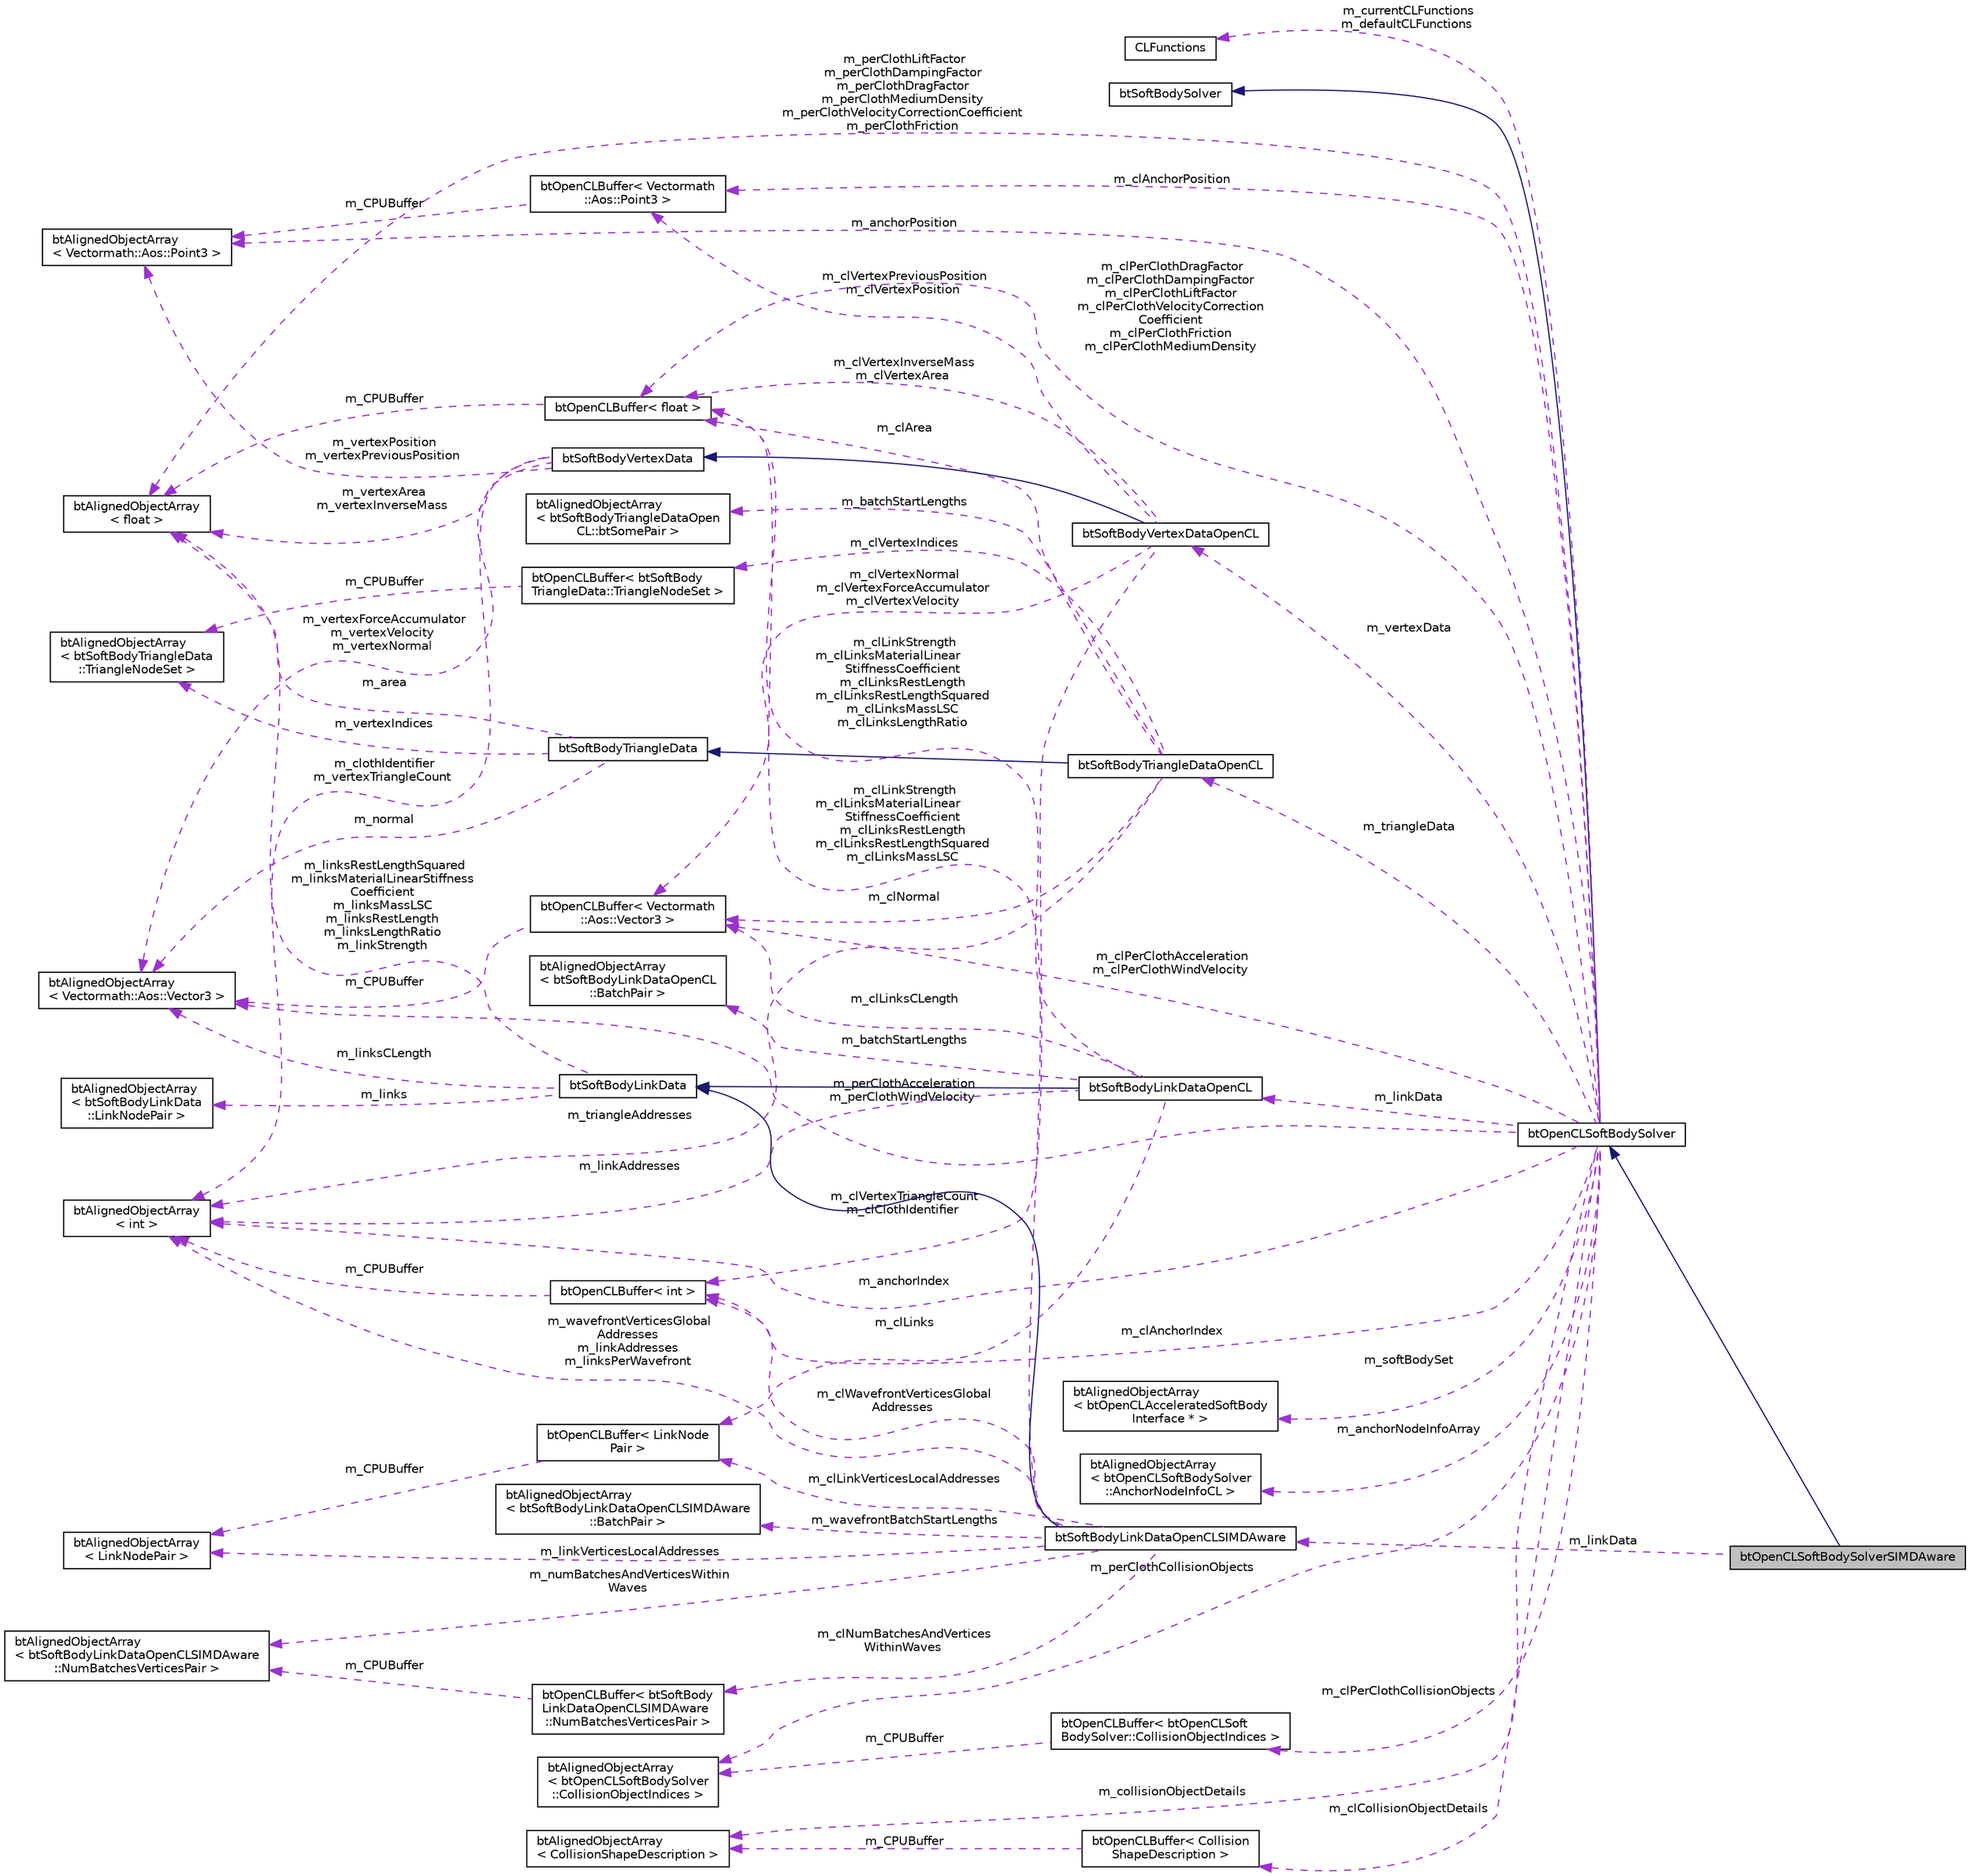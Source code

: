 digraph "btOpenCLSoftBodySolverSIMDAware"
{
  edge [fontname="Helvetica",fontsize="10",labelfontname="Helvetica",labelfontsize="10"];
  node [fontname="Helvetica",fontsize="10",shape=record];
  rankdir="LR";
  Node1 [label="btOpenCLSoftBodySolverSIMDAware",height=0.2,width=0.4,color="black", fillcolor="grey75", style="filled", fontcolor="black"];
  Node2 -> Node1 [dir="back",color="midnightblue",fontsize="10",style="solid",fontname="Helvetica"];
  Node2 [label="btOpenCLSoftBodySolver",height=0.2,width=0.4,color="black", fillcolor="white", style="filled",URL="$classbt_open_c_l_soft_body_solver.html"];
  Node3 -> Node2 [dir="back",color="midnightblue",fontsize="10",style="solid",fontname="Helvetica"];
  Node3 [label="btSoftBodySolver",height=0.2,width=0.4,color="black", fillcolor="white", style="filled",URL="$classbt_soft_body_solver.html"];
  Node4 -> Node2 [dir="back",color="darkorchid3",fontsize="10",style="dashed",label=" m_clPerClothDragFactor\nm_clPerClothDampingFactor\nm_clPerClothLiftFactor\nm_clPerClothVelocityCorrection\lCoefficient\nm_clPerClothFriction\nm_clPerClothMediumDensity" ,fontname="Helvetica"];
  Node4 [label="btOpenCLBuffer\< float \>",height=0.2,width=0.4,color="black", fillcolor="white", style="filled",URL="$classbt_open_c_l_buffer.html"];
  Node5 -> Node4 [dir="back",color="darkorchid3",fontsize="10",style="dashed",label=" m_CPUBuffer" ,fontname="Helvetica"];
  Node5 [label="btAlignedObjectArray\l\< float \>",height=0.2,width=0.4,color="black", fillcolor="white", style="filled",URL="$classbt_aligned_object_array.html"];
  Node6 -> Node2 [dir="back",color="darkorchid3",fontsize="10",style="dashed",label=" m_clPerClothAcceleration\nm_clPerClothWindVelocity" ,fontname="Helvetica"];
  Node6 [label="btOpenCLBuffer\< Vectormath\l::Aos::Vector3 \>",height=0.2,width=0.4,color="black", fillcolor="white", style="filled",URL="$classbt_open_c_l_buffer.html"];
  Node7 -> Node6 [dir="back",color="darkorchid3",fontsize="10",style="dashed",label=" m_CPUBuffer" ,fontname="Helvetica"];
  Node7 [label="btAlignedObjectArray\l\< Vectormath::Aos::Vector3 \>",height=0.2,width=0.4,color="black", fillcolor="white", style="filled",URL="$classbt_aligned_object_array.html"];
  Node7 -> Node2 [dir="back",color="darkorchid3",fontsize="10",style="dashed",label=" m_perClothAcceleration\nm_perClothWindVelocity" ,fontname="Helvetica"];
  Node8 -> Node2 [dir="back",color="darkorchid3",fontsize="10",style="dashed",label=" m_softBodySet" ,fontname="Helvetica"];
  Node8 [label="btAlignedObjectArray\l\< btOpenCLAcceleratedSoftBody\lInterface * \>",height=0.2,width=0.4,color="black", fillcolor="white", style="filled",URL="$classbt_aligned_object_array.html"];
  Node9 -> Node2 [dir="back",color="darkorchid3",fontsize="10",style="dashed",label=" m_anchorNodeInfoArray" ,fontname="Helvetica"];
  Node9 [label="btAlignedObjectArray\l\< btOpenCLSoftBodySolver\l::AnchorNodeInfoCL \>",height=0.2,width=0.4,color="black", fillcolor="white", style="filled",URL="$classbt_aligned_object_array.html"];
  Node10 -> Node2 [dir="back",color="darkorchid3",fontsize="10",style="dashed",label=" m_clPerClothCollisionObjects" ,fontname="Helvetica"];
  Node10 [label="btOpenCLBuffer\< btOpenCLSoft\lBodySolver::CollisionObjectIndices \>",height=0.2,width=0.4,color="black", fillcolor="white", style="filled",URL="$classbt_open_c_l_buffer.html"];
  Node11 -> Node10 [dir="back",color="darkorchid3",fontsize="10",style="dashed",label=" m_CPUBuffer" ,fontname="Helvetica"];
  Node11 [label="btAlignedObjectArray\l\< btOpenCLSoftBodySolver\l::CollisionObjectIndices \>",height=0.2,width=0.4,color="black", fillcolor="white", style="filled",URL="$classbt_aligned_object_array.html"];
  Node12 -> Node2 [dir="back",color="darkorchid3",fontsize="10",style="dashed",label=" m_triangleData" ,fontname="Helvetica"];
  Node12 [label="btSoftBodyTriangleDataOpenCL",height=0.2,width=0.4,color="black", fillcolor="white", style="filled",URL="$classbt_soft_body_triangle_data_open_c_l.html"];
  Node13 -> Node12 [dir="back",color="midnightblue",fontsize="10",style="solid",fontname="Helvetica"];
  Node13 [label="btSoftBodyTriangleData",height=0.2,width=0.4,color="black", fillcolor="white", style="filled",URL="$classbt_soft_body_triangle_data.html"];
  Node7 -> Node13 [dir="back",color="darkorchid3",fontsize="10",style="dashed",label=" m_normal" ,fontname="Helvetica"];
  Node14 -> Node13 [dir="back",color="darkorchid3",fontsize="10",style="dashed",label=" m_vertexIndices" ,fontname="Helvetica"];
  Node14 [label="btAlignedObjectArray\l\< btSoftBodyTriangleData\l::TriangleNodeSet \>",height=0.2,width=0.4,color="black", fillcolor="white", style="filled",URL="$classbt_aligned_object_array.html"];
  Node5 -> Node13 [dir="back",color="darkorchid3",fontsize="10",style="dashed",label=" m_area" ,fontname="Helvetica"];
  Node6 -> Node12 [dir="back",color="darkorchid3",fontsize="10",style="dashed",label=" m_clNormal" ,fontname="Helvetica"];
  Node4 -> Node12 [dir="back",color="darkorchid3",fontsize="10",style="dashed",label=" m_clArea" ,fontname="Helvetica"];
  Node15 -> Node12 [dir="back",color="darkorchid3",fontsize="10",style="dashed",label=" m_triangleAddresses" ,fontname="Helvetica"];
  Node15 [label="btAlignedObjectArray\l\< int \>",height=0.2,width=0.4,color="black", fillcolor="white", style="filled",URL="$classbt_aligned_object_array.html"];
  Node16 -> Node12 [dir="back",color="darkorchid3",fontsize="10",style="dashed",label=" m_batchStartLengths" ,fontname="Helvetica"];
  Node16 [label="btAlignedObjectArray\l\< btSoftBodyTriangleDataOpen\lCL::btSomePair \>",height=0.2,width=0.4,color="black", fillcolor="white", style="filled",URL="$classbt_aligned_object_array.html"];
  Node17 -> Node12 [dir="back",color="darkorchid3",fontsize="10",style="dashed",label=" m_clVertexIndices" ,fontname="Helvetica"];
  Node17 [label="btOpenCLBuffer\< btSoftBody\lTriangleData::TriangleNodeSet \>",height=0.2,width=0.4,color="black", fillcolor="white", style="filled",URL="$classbt_open_c_l_buffer.html"];
  Node14 -> Node17 [dir="back",color="darkorchid3",fontsize="10",style="dashed",label=" m_CPUBuffer" ,fontname="Helvetica"];
  Node18 -> Node2 [dir="back",color="darkorchid3",fontsize="10",style="dashed",label=" m_vertexData" ,fontname="Helvetica"];
  Node18 [label="btSoftBodyVertexDataOpenCL",height=0.2,width=0.4,color="black", fillcolor="white", style="filled",URL="$classbt_soft_body_vertex_data_open_c_l.html"];
  Node19 -> Node18 [dir="back",color="midnightblue",fontsize="10",style="solid",fontname="Helvetica"];
  Node19 [label="btSoftBodyVertexData",height=0.2,width=0.4,color="black", fillcolor="white", style="filled",URL="$classbt_soft_body_vertex_data.html"];
  Node7 -> Node19 [dir="back",color="darkorchid3",fontsize="10",style="dashed",label=" m_vertexForceAccumulator\nm_vertexVelocity\nm_vertexNormal" ,fontname="Helvetica"];
  Node5 -> Node19 [dir="back",color="darkorchid3",fontsize="10",style="dashed",label=" m_vertexArea\nm_vertexInverseMass" ,fontname="Helvetica"];
  Node15 -> Node19 [dir="back",color="darkorchid3",fontsize="10",style="dashed",label=" m_clothIdentifier\nm_vertexTriangleCount" ,fontname="Helvetica"];
  Node20 -> Node19 [dir="back",color="darkorchid3",fontsize="10",style="dashed",label=" m_vertexPosition\nm_vertexPreviousPosition" ,fontname="Helvetica"];
  Node20 [label="btAlignedObjectArray\l\< Vectormath::Aos::Point3 \>",height=0.2,width=0.4,color="black", fillcolor="white", style="filled",URL="$classbt_aligned_object_array.html"];
  Node4 -> Node18 [dir="back",color="darkorchid3",fontsize="10",style="dashed",label=" m_clVertexInverseMass\nm_clVertexArea" ,fontname="Helvetica"];
  Node6 -> Node18 [dir="back",color="darkorchid3",fontsize="10",style="dashed",label=" m_clVertexNormal\nm_clVertexForceAccumulator\nm_clVertexVelocity" ,fontname="Helvetica"];
  Node21 -> Node18 [dir="back",color="darkorchid3",fontsize="10",style="dashed",label=" m_clVertexPreviousPosition\nm_clVertexPosition" ,fontname="Helvetica"];
  Node21 [label="btOpenCLBuffer\< Vectormath\l::Aos::Point3 \>",height=0.2,width=0.4,color="black", fillcolor="white", style="filled",URL="$classbt_open_c_l_buffer.html"];
  Node20 -> Node21 [dir="back",color="darkorchid3",fontsize="10",style="dashed",label=" m_CPUBuffer" ,fontname="Helvetica"];
  Node22 -> Node18 [dir="back",color="darkorchid3",fontsize="10",style="dashed",label=" m_clVertexTriangleCount\nm_clClothIdentifier" ,fontname="Helvetica"];
  Node22 [label="btOpenCLBuffer\< int \>",height=0.2,width=0.4,color="black", fillcolor="white", style="filled",URL="$classbt_open_c_l_buffer.html"];
  Node15 -> Node22 [dir="back",color="darkorchid3",fontsize="10",style="dashed",label=" m_CPUBuffer" ,fontname="Helvetica"];
  Node21 -> Node2 [dir="back",color="darkorchid3",fontsize="10",style="dashed",label=" m_clAnchorPosition" ,fontname="Helvetica"];
  Node23 -> Node2 [dir="back",color="darkorchid3",fontsize="10",style="dashed",label=" m_linkData" ,fontname="Helvetica"];
  Node23 [label="btSoftBodyLinkDataOpenCL",height=0.2,width=0.4,color="black", fillcolor="white", style="filled",URL="$classbt_soft_body_link_data_open_c_l.html"];
  Node24 -> Node23 [dir="back",color="midnightblue",fontsize="10",style="solid",fontname="Helvetica"];
  Node24 [label="btSoftBodyLinkData",height=0.2,width=0.4,color="black", fillcolor="white", style="filled",URL="$classbt_soft_body_link_data.html"];
  Node7 -> Node24 [dir="back",color="darkorchid3",fontsize="10",style="dashed",label=" m_linksCLength" ,fontname="Helvetica"];
  Node5 -> Node24 [dir="back",color="darkorchid3",fontsize="10",style="dashed",label=" m_linksRestLengthSquared\nm_linksMaterialLinearStiffness\lCoefficient\nm_linksMassLSC\nm_linksRestLength\nm_linksLengthRatio\nm_linkStrength" ,fontname="Helvetica"];
  Node25 -> Node24 [dir="back",color="darkorchid3",fontsize="10",style="dashed",label=" m_links" ,fontname="Helvetica"];
  Node25 [label="btAlignedObjectArray\l\< btSoftBodyLinkData\l::LinkNodePair \>",height=0.2,width=0.4,color="black", fillcolor="white", style="filled",URL="$classbt_aligned_object_array.html"];
  Node6 -> Node23 [dir="back",color="darkorchid3",fontsize="10",style="dashed",label=" m_clLinksCLength" ,fontname="Helvetica"];
  Node4 -> Node23 [dir="back",color="darkorchid3",fontsize="10",style="dashed",label=" m_clLinkStrength\nm_clLinksMaterialLinear\lStiffnessCoefficient\nm_clLinksRestLength\nm_clLinksRestLengthSquared\nm_clLinksMassLSC\nm_clLinksLengthRatio" ,fontname="Helvetica"];
  Node26 -> Node23 [dir="back",color="darkorchid3",fontsize="10",style="dashed",label=" m_batchStartLengths" ,fontname="Helvetica"];
  Node26 [label="btAlignedObjectArray\l\< btSoftBodyLinkDataOpenCL\l::BatchPair \>",height=0.2,width=0.4,color="black", fillcolor="white", style="filled",URL="$classbt_aligned_object_array.html"];
  Node15 -> Node23 [dir="back",color="darkorchid3",fontsize="10",style="dashed",label=" m_linkAddresses" ,fontname="Helvetica"];
  Node27 -> Node23 [dir="back",color="darkorchid3",fontsize="10",style="dashed",label=" m_clLinks" ,fontname="Helvetica"];
  Node27 [label="btOpenCLBuffer\< LinkNode\lPair \>",height=0.2,width=0.4,color="black", fillcolor="white", style="filled",URL="$classbt_open_c_l_buffer.html"];
  Node28 -> Node27 [dir="back",color="darkorchid3",fontsize="10",style="dashed",label=" m_CPUBuffer" ,fontname="Helvetica"];
  Node28 [label="btAlignedObjectArray\l\< LinkNodePair \>",height=0.2,width=0.4,color="black", fillcolor="white", style="filled",URL="$classbt_aligned_object_array.html"];
  Node11 -> Node2 [dir="back",color="darkorchid3",fontsize="10",style="dashed",label=" m_perClothCollisionObjects" ,fontname="Helvetica"];
  Node5 -> Node2 [dir="back",color="darkorchid3",fontsize="10",style="dashed",label=" m_perClothLiftFactor\nm_perClothDampingFactor\nm_perClothDragFactor\nm_perClothMediumDensity\nm_perClothVelocityCorrectionCoefficient\nm_perClothFriction" ,fontname="Helvetica"];
  Node15 -> Node2 [dir="back",color="darkorchid3",fontsize="10",style="dashed",label=" m_anchorIndex" ,fontname="Helvetica"];
  Node29 -> Node2 [dir="back",color="darkorchid3",fontsize="10",style="dashed",label=" m_collisionObjectDetails" ,fontname="Helvetica"];
  Node29 [label="btAlignedObjectArray\l\< CollisionShapeDescription \>",height=0.2,width=0.4,color="black", fillcolor="white", style="filled",URL="$classbt_aligned_object_array.html"];
  Node30 -> Node2 [dir="back",color="darkorchid3",fontsize="10",style="dashed",label=" m_currentCLFunctions\nm_defaultCLFunctions" ,fontname="Helvetica"];
  Node30 [label="CLFunctions",height=0.2,width=0.4,color="black", fillcolor="white", style="filled",URL="$class_c_l_functions.html"];
  Node22 -> Node2 [dir="back",color="darkorchid3",fontsize="10",style="dashed",label=" m_clAnchorIndex" ,fontname="Helvetica"];
  Node31 -> Node2 [dir="back",color="darkorchid3",fontsize="10",style="dashed",label=" m_clCollisionObjectDetails" ,fontname="Helvetica"];
  Node31 [label="btOpenCLBuffer\< Collision\lShapeDescription \>",height=0.2,width=0.4,color="black", fillcolor="white", style="filled",URL="$classbt_open_c_l_buffer.html"];
  Node29 -> Node31 [dir="back",color="darkorchid3",fontsize="10",style="dashed",label=" m_CPUBuffer" ,fontname="Helvetica"];
  Node20 -> Node2 [dir="back",color="darkorchid3",fontsize="10",style="dashed",label=" m_anchorPosition" ,fontname="Helvetica"];
  Node32 -> Node1 [dir="back",color="darkorchid3",fontsize="10",style="dashed",label=" m_linkData" ,fontname="Helvetica"];
  Node32 [label="btSoftBodyLinkDataOpenCLSIMDAware",height=0.2,width=0.4,color="black", fillcolor="white", style="filled",URL="$classbt_soft_body_link_data_open_c_l_s_i_m_d_aware.html"];
  Node24 -> Node32 [dir="back",color="midnightblue",fontsize="10",style="solid",fontname="Helvetica"];
  Node4 -> Node32 [dir="back",color="darkorchid3",fontsize="10",style="dashed",label=" m_clLinkStrength\nm_clLinksMaterialLinear\lStiffnessCoefficient\nm_clLinksRestLength\nm_clLinksRestLengthSquared\nm_clLinksMassLSC" ,fontname="Helvetica"];
  Node33 -> Node32 [dir="back",color="darkorchid3",fontsize="10",style="dashed",label=" m_wavefrontBatchStartLengths" ,fontname="Helvetica"];
  Node33 [label="btAlignedObjectArray\l\< btSoftBodyLinkDataOpenCLSIMDAware\l::BatchPair \>",height=0.2,width=0.4,color="black", fillcolor="white", style="filled",URL="$classbt_aligned_object_array.html"];
  Node28 -> Node32 [dir="back",color="darkorchid3",fontsize="10",style="dashed",label=" m_linkVerticesLocalAddresses" ,fontname="Helvetica"];
  Node34 -> Node32 [dir="back",color="darkorchid3",fontsize="10",style="dashed",label=" m_clNumBatchesAndVertices\lWithinWaves" ,fontname="Helvetica"];
  Node34 [label="btOpenCLBuffer\< btSoftBody\lLinkDataOpenCLSIMDAware\l::NumBatchesVerticesPair \>",height=0.2,width=0.4,color="black", fillcolor="white", style="filled",URL="$classbt_open_c_l_buffer.html"];
  Node35 -> Node34 [dir="back",color="darkorchid3",fontsize="10",style="dashed",label=" m_CPUBuffer" ,fontname="Helvetica"];
  Node35 [label="btAlignedObjectArray\l\< btSoftBodyLinkDataOpenCLSIMDAware\l::NumBatchesVerticesPair \>",height=0.2,width=0.4,color="black", fillcolor="white", style="filled",URL="$classbt_aligned_object_array.html"];
  Node35 -> Node32 [dir="back",color="darkorchid3",fontsize="10",style="dashed",label=" m_numBatchesAndVerticesWithin\lWaves" ,fontname="Helvetica"];
  Node15 -> Node32 [dir="back",color="darkorchid3",fontsize="10",style="dashed",label=" m_wavefrontVerticesGlobal\lAddresses\nm_linkAddresses\nm_linksPerWavefront" ,fontname="Helvetica"];
  Node27 -> Node32 [dir="back",color="darkorchid3",fontsize="10",style="dashed",label=" m_clLinkVerticesLocalAddresses" ,fontname="Helvetica"];
  Node22 -> Node32 [dir="back",color="darkorchid3",fontsize="10",style="dashed",label=" m_clWavefrontVerticesGlobal\lAddresses" ,fontname="Helvetica"];
}
